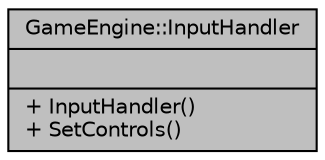 digraph "GameEngine::InputHandler"
{
  edge [fontname="Helvetica",fontsize="10",labelfontname="Helvetica",labelfontsize="10"];
  node [fontname="Helvetica",fontsize="10",shape=record];
  Node1 [label="{GameEngine::InputHandler\n||+ InputHandler()\l+ SetControls()\l}",height=0.2,width=0.4,color="black", fillcolor="grey75", style="filled", fontcolor="black"];
}
